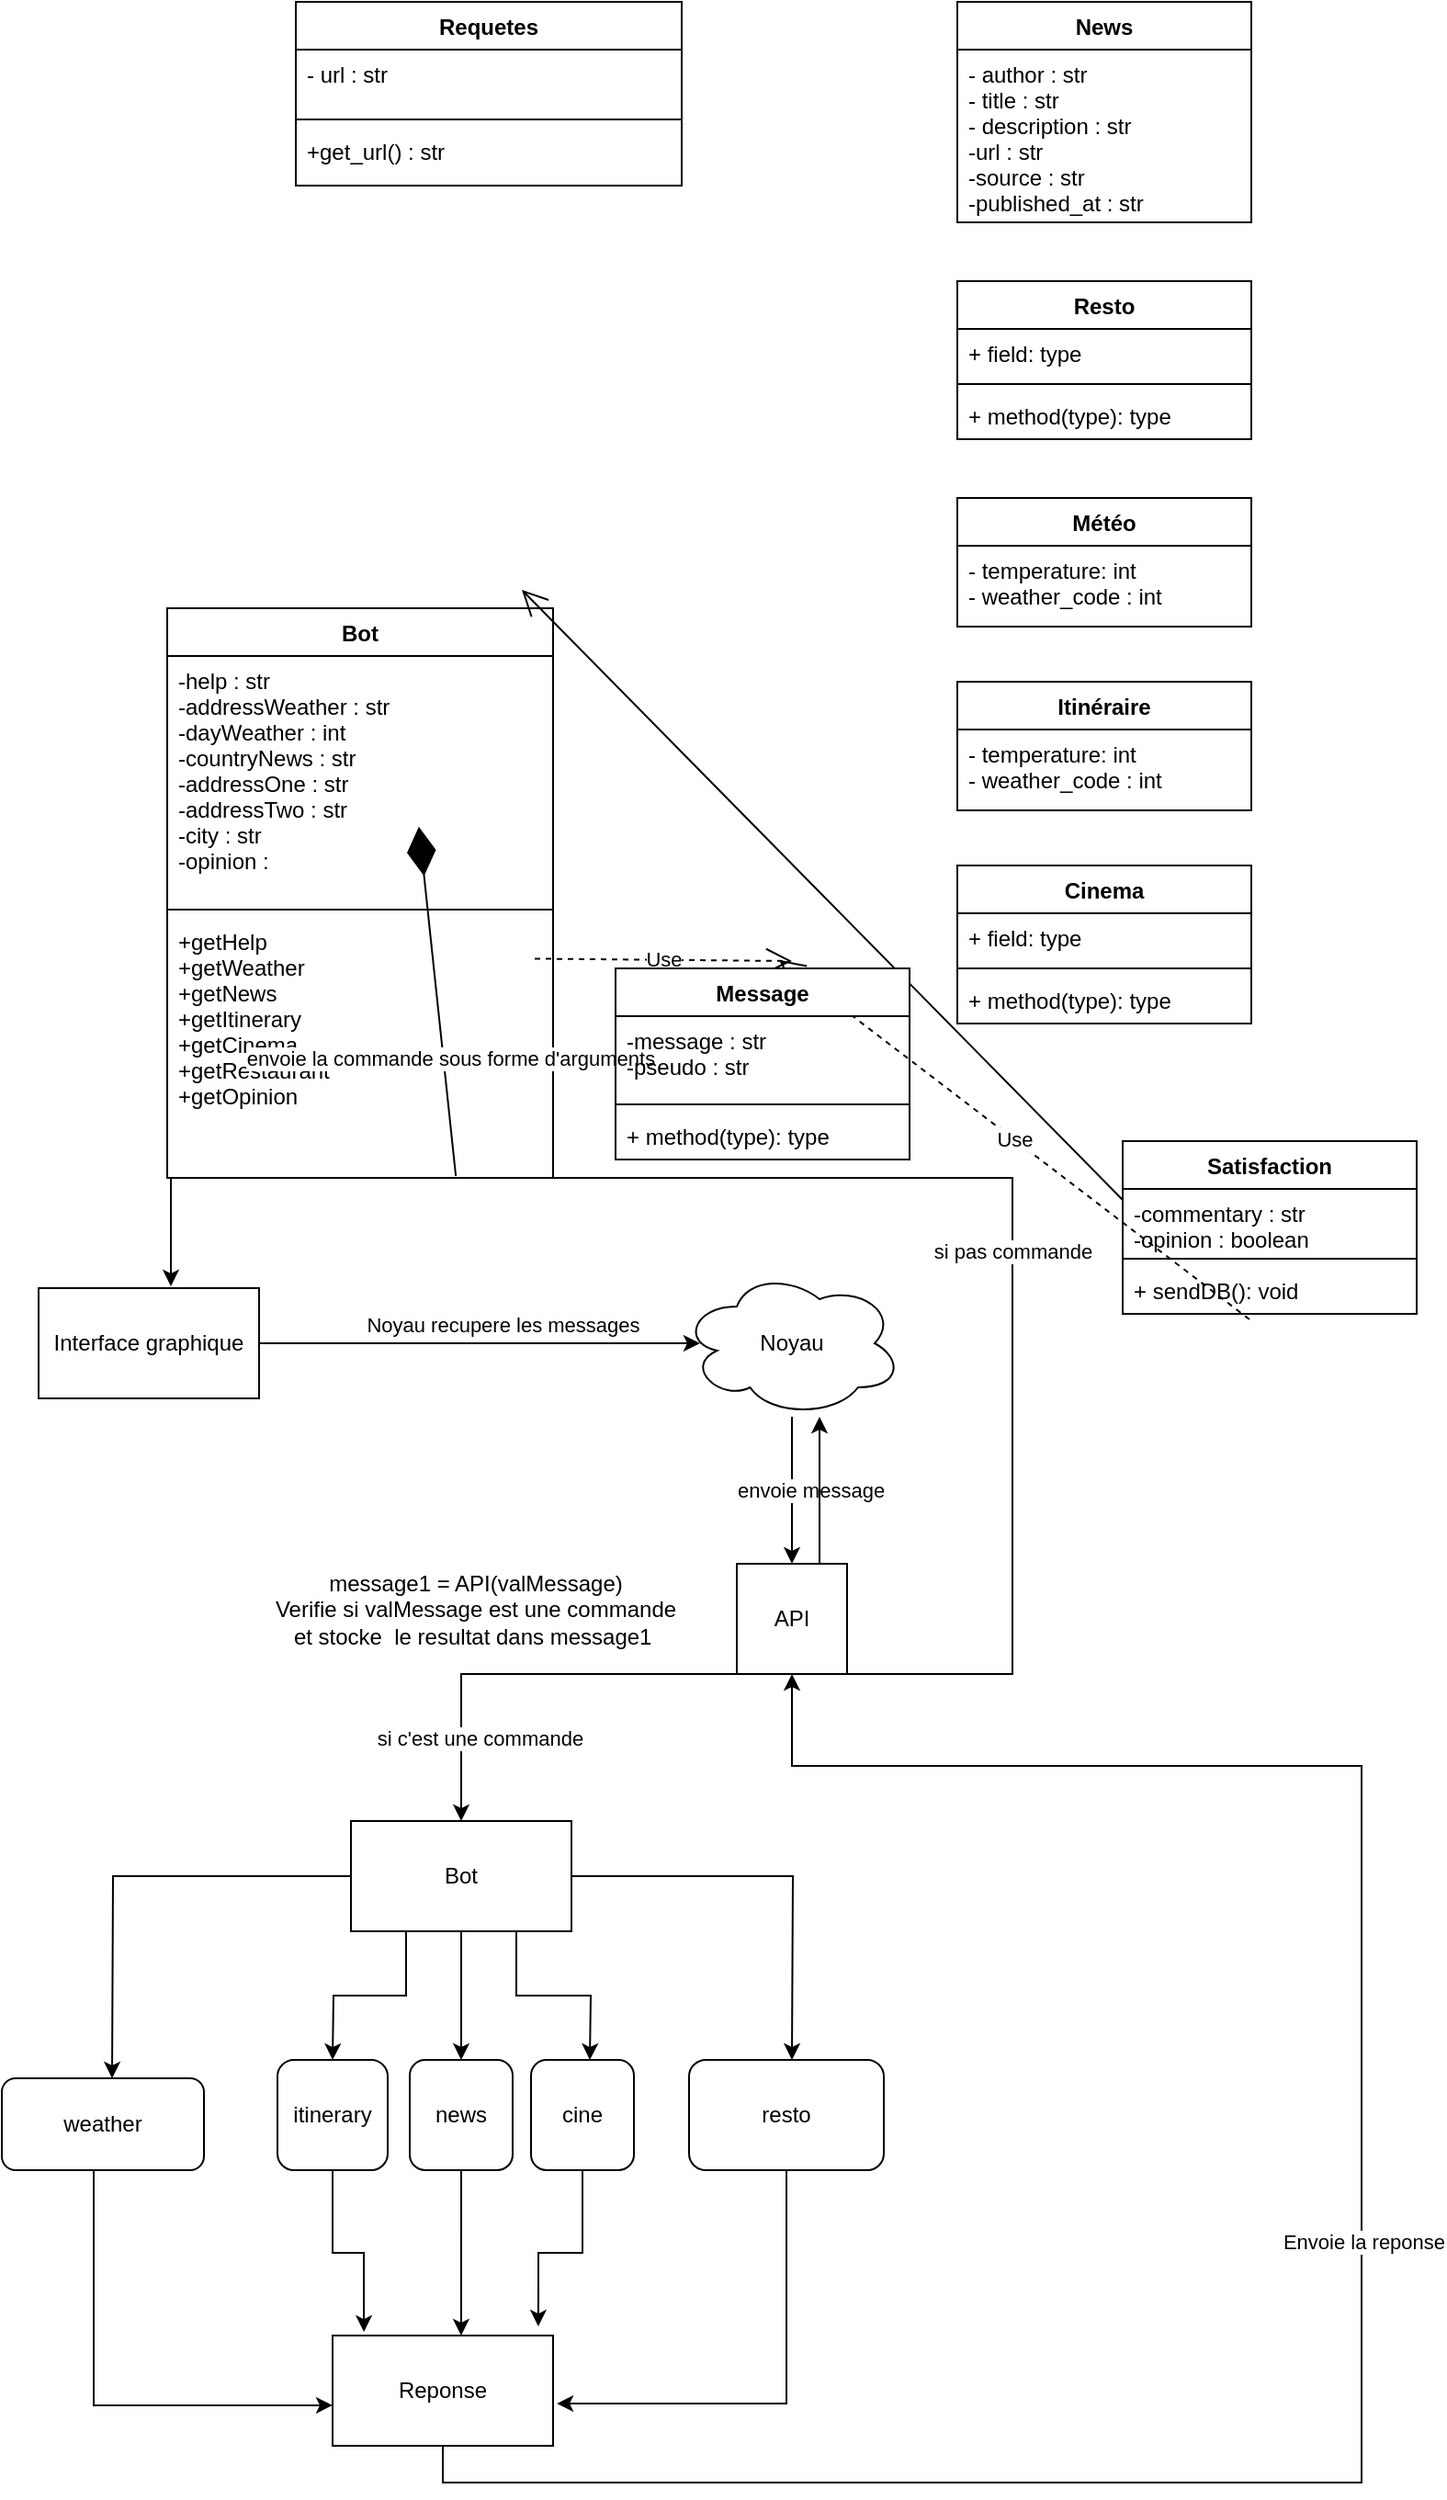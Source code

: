 <mxfile>
    <diagram id="3w-gU8xa_7xzFjALwwKF" name="Page-1">
        <mxGraphModel dx="777" dy="717" grid="1" gridSize="10" guides="1" tooltips="1" connect="1" arrows="1" fold="1" page="1" pageScale="1" pageWidth="827" pageHeight="1169" background="none" math="0" shadow="0">
            <root>
                <mxCell id="0"/>
                <mxCell id="1" parent="0"/>
                <mxCell id="uVOFdJ6WNoY2W5pdoe9P-5" value="Bot" style="swimlane;fontStyle=1;align=center;verticalAlign=top;childLayout=stackLayout;horizontal=1;startSize=26;horizontalStack=0;resizeParent=1;resizeParentMax=0;resizeLast=0;collapsible=1;marginBottom=0;" parent="1" vertex="1">
                    <mxGeometry x="90" y="330" width="210" height="310" as="geometry"/>
                </mxCell>
                <mxCell id="uVOFdJ6WNoY2W5pdoe9P-6" value="-help : str&#10;-addressWeather : str&#10;-dayWeather : int&#10;-countryNews : str&#10;-addressOne : str&#10;-addressTwo : str&#10;-city : str&#10;-opinion : " style="text;strokeColor=none;fillColor=none;align=left;verticalAlign=top;spacingLeft=4;spacingRight=4;overflow=hidden;rotatable=0;points=[[0,0.5],[1,0.5]];portConstraint=eastwest;" parent="uVOFdJ6WNoY2W5pdoe9P-5" vertex="1">
                    <mxGeometry y="26" width="210" height="134" as="geometry"/>
                </mxCell>
                <mxCell id="uVOFdJ6WNoY2W5pdoe9P-7" value="" style="line;strokeWidth=1;fillColor=none;align=left;verticalAlign=middle;spacingTop=-1;spacingLeft=3;spacingRight=3;rotatable=0;labelPosition=right;points=[];portConstraint=eastwest;" parent="uVOFdJ6WNoY2W5pdoe9P-5" vertex="1">
                    <mxGeometry y="160" width="210" height="8" as="geometry"/>
                </mxCell>
                <mxCell id="uVOFdJ6WNoY2W5pdoe9P-8" value="+getHelp&#10;+getWeather&#10;+getNews&#10;+getItinerary&#10;+getCinema&#10;+getRestaurant&#10;+getOpinion&#10;" style="text;strokeColor=none;fillColor=none;align=left;verticalAlign=top;spacingLeft=4;spacingRight=4;overflow=hidden;rotatable=0;points=[[0,0.5],[1,0.5]];portConstraint=eastwest;" parent="uVOFdJ6WNoY2W5pdoe9P-5" vertex="1">
                    <mxGeometry y="168" width="210" height="142" as="geometry"/>
                </mxCell>
                <mxCell id="uVOFdJ6WNoY2W5pdoe9P-25" value="Satisfaction" style="swimlane;fontStyle=1;align=center;verticalAlign=top;childLayout=stackLayout;horizontal=1;startSize=26;horizontalStack=0;resizeParent=1;resizeParentMax=0;resizeLast=0;collapsible=1;marginBottom=0;" parent="1" vertex="1">
                    <mxGeometry x="610" y="620" width="160" height="94" as="geometry"/>
                </mxCell>
                <mxCell id="uVOFdJ6WNoY2W5pdoe9P-26" value="-commentary : str &#10;-opinion : boolean&#10;" style="text;strokeColor=none;fillColor=none;align=left;verticalAlign=top;spacingLeft=4;spacingRight=4;overflow=hidden;rotatable=0;points=[[0,0.5],[1,0.5]];portConstraint=eastwest;" parent="uVOFdJ6WNoY2W5pdoe9P-25" vertex="1">
                    <mxGeometry y="26" width="160" height="34" as="geometry"/>
                </mxCell>
                <mxCell id="uVOFdJ6WNoY2W5pdoe9P-27" value="" style="line;strokeWidth=1;fillColor=none;align=left;verticalAlign=middle;spacingTop=-1;spacingLeft=3;spacingRight=3;rotatable=0;labelPosition=right;points=[];portConstraint=eastwest;" parent="uVOFdJ6WNoY2W5pdoe9P-25" vertex="1">
                    <mxGeometry y="60" width="160" height="8" as="geometry"/>
                </mxCell>
                <mxCell id="uVOFdJ6WNoY2W5pdoe9P-28" value="+ sendDB(): void" style="text;strokeColor=none;fillColor=none;align=left;verticalAlign=top;spacingLeft=4;spacingRight=4;overflow=hidden;rotatable=0;points=[[0,0.5],[1,0.5]];portConstraint=eastwest;" parent="uVOFdJ6WNoY2W5pdoe9P-25" vertex="1">
                    <mxGeometry y="68" width="160" height="26" as="geometry"/>
                </mxCell>
                <mxCell id="2" value="Météo" style="swimlane;fontStyle=1;align=center;verticalAlign=top;childLayout=stackLayout;horizontal=1;startSize=26;horizontalStack=0;resizeParent=1;resizeParentMax=0;resizeLast=0;collapsible=1;marginBottom=0;" parent="1" vertex="1">
                    <mxGeometry x="520" y="270" width="160" height="70" as="geometry"/>
                </mxCell>
                <mxCell id="3" value="- temperature: int&#10;- weather_code : int" style="text;strokeColor=none;fillColor=none;align=left;verticalAlign=top;spacingLeft=4;spacingRight=4;overflow=hidden;rotatable=0;points=[[0,0.5],[1,0.5]];portConstraint=eastwest;" parent="2" vertex="1">
                    <mxGeometry y="26" width="160" height="44" as="geometry"/>
                </mxCell>
                <mxCell id="11" value="" style="endArrow=open;endFill=1;endSize=12;html=1;exitX=0;exitY=0.176;exitDx=0;exitDy=0;exitPerimeter=0;" parent="1" source="uVOFdJ6WNoY2W5pdoe9P-26" edge="1">
                    <mxGeometry width="160" relative="1" as="geometry">
                        <mxPoint x="439" y="180" as="sourcePoint"/>
                        <mxPoint x="283" y="320" as="targetPoint"/>
                    </mxGeometry>
                </mxCell>
                <mxCell id="35" value="" style="endArrow=diamondThin;endFill=1;endSize=24;html=1;entryX=0.606;entryY=-0.008;entryDx=0;entryDy=0;entryPerimeter=0;exitX=0.748;exitY=0.993;exitDx=0;exitDy=0;exitPerimeter=0;" parent="1" source="uVOFdJ6WNoY2W5pdoe9P-8" edge="1">
                    <mxGeometry width="160" relative="1" as="geometry">
                        <mxPoint x="330" y="380" as="sourcePoint"/>
                        <mxPoint x="226.96" y="448.88" as="targetPoint"/>
                    </mxGeometry>
                </mxCell>
                <mxCell id="36" value="envoie la commande sous forme d'arguments" style="edgeLabel;html=1;align=center;verticalAlign=middle;resizable=0;points=[];" parent="35" connectable="0" vertex="1">
                    <mxGeometry x="-0.327" y="-3" relative="1" as="geometry">
                        <mxPoint as="offset"/>
                    </mxGeometry>
                </mxCell>
                <mxCell id="44" value="Use" style="endArrow=open;endSize=12;dashed=1;html=1;" parent="1" edge="1">
                    <mxGeometry width="160" relative="1" as="geometry">
                        <mxPoint x="290" y="520.727" as="sourcePoint"/>
                        <mxPoint x="430" y="522" as="targetPoint"/>
                    </mxGeometry>
                </mxCell>
                <mxCell id="45" value="Use" style="endArrow=open;endSize=12;dashed=1;html=1;exitX=0.431;exitY=1.115;exitDx=0;exitDy=0;exitPerimeter=0;entryX=0.556;entryY=-0.045;entryDx=0;entryDy=0;entryPerimeter=0;" parent="1" source="uVOFdJ6WNoY2W5pdoe9P-28" target="55" edge="1">
                    <mxGeometry width="160" relative="1" as="geometry">
                        <mxPoint x="410" y="290" as="sourcePoint"/>
                        <mxPoint x="515.8" y="456.68" as="targetPoint"/>
                    </mxGeometry>
                </mxCell>
                <mxCell id="47" value="News" style="swimlane;fontStyle=1;align=center;verticalAlign=top;childLayout=stackLayout;horizontal=1;startSize=26;horizontalStack=0;resizeParent=1;resizeParentMax=0;resizeLast=0;collapsible=1;marginBottom=0;" parent="1" vertex="1">
                    <mxGeometry x="520" width="160" height="120" as="geometry"/>
                </mxCell>
                <mxCell id="48" value="- author : str&#10;- title : str&#10;- description : str&#10;-url : str&#10;-source : str&#10;-published_at : str&#10;&#10;" style="text;strokeColor=none;fillColor=none;align=left;verticalAlign=top;spacingLeft=4;spacingRight=4;overflow=hidden;rotatable=0;points=[[0,0.5],[1,0.5]];portConstraint=eastwest;" parent="47" vertex="1">
                    <mxGeometry y="26" width="160" height="94" as="geometry"/>
                </mxCell>
                <mxCell id="49" value="Itinéraire" style="swimlane;fontStyle=1;align=center;verticalAlign=top;childLayout=stackLayout;horizontal=1;startSize=26;horizontalStack=0;resizeParent=1;resizeParentMax=0;resizeLast=0;collapsible=1;marginBottom=0;" parent="1" vertex="1">
                    <mxGeometry x="520" y="370" width="160" height="70" as="geometry"/>
                </mxCell>
                <mxCell id="50" value="- temperature: int&#10;- weather_code : int" style="text;strokeColor=none;fillColor=none;align=left;verticalAlign=top;spacingLeft=4;spacingRight=4;overflow=hidden;rotatable=0;points=[[0,0.5],[1,0.5]];portConstraint=eastwest;" parent="49" vertex="1">
                    <mxGeometry y="26" width="160" height="44" as="geometry"/>
                </mxCell>
                <mxCell id="55" value="Message" style="swimlane;fontStyle=1;align=center;verticalAlign=top;childLayout=stackLayout;horizontal=1;startSize=26;horizontalStack=0;resizeParent=1;resizeParentMax=0;resizeLast=0;collapsible=1;marginBottom=0;" parent="1" vertex="1">
                    <mxGeometry x="334" y="526" width="160" height="104" as="geometry"/>
                </mxCell>
                <mxCell id="56" value="-message : str&#10;-pseudo : str" style="text;strokeColor=none;fillColor=none;align=left;verticalAlign=top;spacingLeft=4;spacingRight=4;overflow=hidden;rotatable=0;points=[[0,0.5],[1,0.5]];portConstraint=eastwest;" parent="55" vertex="1">
                    <mxGeometry y="26" width="160" height="44" as="geometry"/>
                </mxCell>
                <mxCell id="57" value="" style="line;strokeWidth=1;fillColor=none;align=left;verticalAlign=middle;spacingTop=-1;spacingLeft=3;spacingRight=3;rotatable=0;labelPosition=right;points=[];portConstraint=eastwest;" parent="55" vertex="1">
                    <mxGeometry y="70" width="160" height="8" as="geometry"/>
                </mxCell>
                <mxCell id="58" value="+ method(type): type" style="text;strokeColor=none;fillColor=none;align=left;verticalAlign=top;spacingLeft=4;spacingRight=4;overflow=hidden;rotatable=0;points=[[0,0.5],[1,0.5]];portConstraint=eastwest;" parent="55" vertex="1">
                    <mxGeometry y="78" width="160" height="26" as="geometry"/>
                </mxCell>
                <mxCell id="60" value="Noyau recupere les messages&amp;nbsp;" style="edgeStyle=orthogonalEdgeStyle;rounded=0;orthogonalLoop=1;jettySize=auto;html=1;entryX=0.083;entryY=0.5;entryDx=0;entryDy=0;entryPerimeter=0;" parent="1" source="59" target="84" edge="1">
                    <mxGeometry x="0.111" y="10" relative="1" as="geometry">
                        <mxPoint x="374" y="730" as="targetPoint"/>
                        <mxPoint as="offset"/>
                    </mxGeometry>
                </mxCell>
                <mxCell id="59" value="Interface graphique" style="rounded=0;whiteSpace=wrap;html=1;" parent="1" vertex="1">
                    <mxGeometry x="20" y="700" width="120" height="60" as="geometry"/>
                </mxCell>
                <mxCell id="63" value="envoie message" style="edgeStyle=orthogonalEdgeStyle;rounded=0;orthogonalLoop=1;jettySize=auto;html=1;" parent="1" source="84" target="64" edge="1">
                    <mxGeometry y="10" relative="1" as="geometry">
                        <mxPoint x="414" y="890" as="targetPoint"/>
                        <mxPoint x="414" y="770" as="sourcePoint"/>
                        <Array as="points"/>
                        <mxPoint as="offset"/>
                    </mxGeometry>
                </mxCell>
                <mxCell id="65" value="si c'est une commande" style="edgeStyle=orthogonalEdgeStyle;rounded=0;orthogonalLoop=1;jettySize=auto;html=1;exitX=0;exitY=1;exitDx=0;exitDy=0;entryX=0.5;entryY=0;entryDx=0;entryDy=0;" parent="1" source="64" target="67" edge="1">
                    <mxGeometry x="0.61" y="10" relative="1" as="geometry">
                        <mxPoint x="290" y="970" as="targetPoint"/>
                        <Array as="points">
                            <mxPoint x="250" y="910"/>
                        </Array>
                        <mxPoint as="offset"/>
                    </mxGeometry>
                </mxCell>
                <mxCell id="66" style="edgeStyle=orthogonalEdgeStyle;rounded=0;orthogonalLoop=1;jettySize=auto;html=1;exitX=1;exitY=1;exitDx=0;exitDy=0;entryX=0.6;entryY=-0.017;entryDx=0;entryDy=0;entryPerimeter=0;" parent="1" source="64" target="59" edge="1">
                    <mxGeometry relative="1" as="geometry">
                        <mxPoint x="550" y="630" as="targetPoint"/>
                        <Array as="points">
                            <mxPoint x="550" y="910"/>
                            <mxPoint x="550" y="640"/>
                            <mxPoint x="92" y="640"/>
                        </Array>
                    </mxGeometry>
                </mxCell>
                <mxCell id="68" value="si pas commande" style="edgeLabel;html=1;align=center;verticalAlign=middle;resizable=0;points=[];" parent="66" connectable="0" vertex="1">
                    <mxGeometry x="-0.747" y="3" relative="1" as="geometry">
                        <mxPoint x="3" y="-209" as="offset"/>
                    </mxGeometry>
                </mxCell>
                <mxCell id="93" style="edgeStyle=orthogonalEdgeStyle;rounded=0;orthogonalLoop=1;jettySize=auto;html=1;exitX=0.75;exitY=0;exitDx=0;exitDy=0;entryX=0.625;entryY=1;entryDx=0;entryDy=0;entryPerimeter=0;" parent="1" source="64" target="84" edge="1">
                    <mxGeometry relative="1" as="geometry"/>
                </mxCell>
                <mxCell id="64" value="API&lt;br&gt;" style="whiteSpace=wrap;html=1;aspect=fixed;" parent="1" vertex="1">
                    <mxGeometry x="400" y="850" width="60" height="60" as="geometry"/>
                </mxCell>
                <mxCell id="71" style="edgeStyle=orthogonalEdgeStyle;rounded=0;orthogonalLoop=1;jettySize=auto;html=1;" parent="1" source="67" edge="1">
                    <mxGeometry relative="1" as="geometry">
                        <mxPoint x="60" y="1130" as="targetPoint"/>
                    </mxGeometry>
                </mxCell>
                <mxCell id="72" style="edgeStyle=orthogonalEdgeStyle;rounded=0;orthogonalLoop=1;jettySize=auto;html=1;" parent="1" source="67" edge="1">
                    <mxGeometry relative="1" as="geometry">
                        <mxPoint x="250" y="1120" as="targetPoint"/>
                    </mxGeometry>
                </mxCell>
                <mxCell id="73" style="edgeStyle=orthogonalEdgeStyle;rounded=0;orthogonalLoop=1;jettySize=auto;html=1;" parent="1" source="67" edge="1">
                    <mxGeometry relative="1" as="geometry">
                        <mxPoint x="430" y="1120" as="targetPoint"/>
                    </mxGeometry>
                </mxCell>
                <mxCell id="75" style="edgeStyle=orthogonalEdgeStyle;rounded=0;orthogonalLoop=1;jettySize=auto;html=1;exitX=0.25;exitY=1;exitDx=0;exitDy=0;" parent="1" source="67" edge="1">
                    <mxGeometry relative="1" as="geometry">
                        <mxPoint x="180" y="1120" as="targetPoint"/>
                    </mxGeometry>
                </mxCell>
                <mxCell id="76" style="edgeStyle=orthogonalEdgeStyle;rounded=0;orthogonalLoop=1;jettySize=auto;html=1;exitX=0.75;exitY=1;exitDx=0;exitDy=0;" parent="1" source="67" edge="1">
                    <mxGeometry relative="1" as="geometry">
                        <mxPoint x="320" y="1120" as="targetPoint"/>
                    </mxGeometry>
                </mxCell>
                <mxCell id="67" value="Bot" style="rounded=0;whiteSpace=wrap;html=1;" parent="1" vertex="1">
                    <mxGeometry x="190" y="990" width="120" height="60" as="geometry"/>
                </mxCell>
                <mxCell id="70" value="message1 = API(valMessage)&lt;br&gt;Verifie si valMessage est une commande et stocke&amp;nbsp; le resultat dans message1&amp;nbsp;" style="text;html=1;strokeColor=none;fillColor=none;align=center;verticalAlign=middle;whiteSpace=wrap;rounded=0;" parent="1" vertex="1">
                    <mxGeometry x="142" y="830" width="232" height="90" as="geometry"/>
                </mxCell>
                <mxCell id="86" style="edgeStyle=orthogonalEdgeStyle;rounded=0;orthogonalLoop=1;jettySize=auto;html=1;entryX=0;entryY=0.633;entryDx=0;entryDy=0;entryPerimeter=0;" parent="1" source="74" target="85" edge="1">
                    <mxGeometry relative="1" as="geometry">
                        <mxPoint x="170" y="1310" as="targetPoint"/>
                        <Array as="points">
                            <mxPoint x="50" y="1308"/>
                        </Array>
                    </mxGeometry>
                </mxCell>
                <mxCell id="74" value="weather" style="rounded=1;whiteSpace=wrap;html=1;" parent="1" vertex="1">
                    <mxGeometry y="1130" width="110" height="50" as="geometry"/>
                </mxCell>
                <mxCell id="87" style="edgeStyle=orthogonalEdgeStyle;rounded=0;orthogonalLoop=1;jettySize=auto;html=1;exitX=0.5;exitY=1;exitDx=0;exitDy=0;entryX=0.142;entryY=-0.033;entryDx=0;entryDy=0;entryPerimeter=0;" parent="1" source="78" target="85" edge="1">
                    <mxGeometry relative="1" as="geometry"/>
                </mxCell>
                <mxCell id="78" value="itinerary" style="rounded=1;whiteSpace=wrap;html=1;" parent="1" vertex="1">
                    <mxGeometry x="150" y="1120" width="60" height="60" as="geometry"/>
                </mxCell>
                <mxCell id="88" style="edgeStyle=orthogonalEdgeStyle;rounded=0;orthogonalLoop=1;jettySize=auto;html=1;exitX=0.5;exitY=1;exitDx=0;exitDy=0;entryX=0.583;entryY=0;entryDx=0;entryDy=0;entryPerimeter=0;" parent="1" source="79" target="85" edge="1">
                    <mxGeometry relative="1" as="geometry"/>
                </mxCell>
                <mxCell id="79" value="news" style="rounded=1;whiteSpace=wrap;html=1;" parent="1" vertex="1">
                    <mxGeometry x="222" y="1120" width="56" height="60" as="geometry"/>
                </mxCell>
                <mxCell id="89" style="edgeStyle=orthogonalEdgeStyle;rounded=0;orthogonalLoop=1;jettySize=auto;html=1;exitX=0.5;exitY=1;exitDx=0;exitDy=0;entryX=0.933;entryY=-0.083;entryDx=0;entryDy=0;entryPerimeter=0;" parent="1" source="81" target="85" edge="1">
                    <mxGeometry relative="1" as="geometry"/>
                </mxCell>
                <mxCell id="81" value="cine" style="rounded=1;whiteSpace=wrap;html=1;" parent="1" vertex="1">
                    <mxGeometry x="288" y="1120" width="56" height="60" as="geometry"/>
                </mxCell>
                <mxCell id="90" style="edgeStyle=orthogonalEdgeStyle;rounded=0;orthogonalLoop=1;jettySize=auto;html=1;exitX=0.5;exitY=1;exitDx=0;exitDy=0;entryX=1.017;entryY=0.617;entryDx=0;entryDy=0;entryPerimeter=0;" parent="1" source="82" target="85" edge="1">
                    <mxGeometry relative="1" as="geometry">
                        <Array as="points">
                            <mxPoint x="427" y="1307"/>
                        </Array>
                    </mxGeometry>
                </mxCell>
                <mxCell id="82" value="resto" style="rounded=1;whiteSpace=wrap;html=1;" parent="1" vertex="1">
                    <mxGeometry x="374" y="1120" width="106" height="60" as="geometry"/>
                </mxCell>
                <mxCell id="84" value="Noyau" style="ellipse;shape=cloud;whiteSpace=wrap;html=1;" parent="1" vertex="1">
                    <mxGeometry x="370" y="690" width="120" height="80" as="geometry"/>
                </mxCell>
                <mxCell id="91" style="edgeStyle=orthogonalEdgeStyle;rounded=0;orthogonalLoop=1;jettySize=auto;html=1;exitX=0.5;exitY=1;exitDx=0;exitDy=0;entryX=0.5;entryY=1;entryDx=0;entryDy=0;" parent="1" source="85" target="64" edge="1">
                    <mxGeometry relative="1" as="geometry">
                        <mxPoint x="560" y="1230" as="targetPoint"/>
                        <Array as="points">
                            <mxPoint x="240" y="1350"/>
                            <mxPoint x="740" y="1350"/>
                            <mxPoint x="740" y="960"/>
                            <mxPoint x="430" y="960"/>
                        </Array>
                    </mxGeometry>
                </mxCell>
                <mxCell id="92" value="Envoie la reponse" style="edgeLabel;html=1;align=center;verticalAlign=middle;resizable=0;points=[];" parent="91" connectable="0" vertex="1">
                    <mxGeometry x="0.026" y="-1" relative="1" as="geometry">
                        <mxPoint as="offset"/>
                    </mxGeometry>
                </mxCell>
                <mxCell id="85" value="Reponse" style="rounded=0;whiteSpace=wrap;html=1;" parent="1" vertex="1">
                    <mxGeometry x="180" y="1270" width="120" height="60" as="geometry"/>
                </mxCell>
                <mxCell id="94" value="Requetes" style="swimlane;fontStyle=1;align=center;verticalAlign=top;childLayout=stackLayout;horizontal=1;startSize=26;horizontalStack=0;resizeParent=1;resizeParentMax=0;resizeLast=0;collapsible=1;marginBottom=0;" vertex="1" parent="1">
                    <mxGeometry x="160" width="210" height="100" as="geometry"/>
                </mxCell>
                <mxCell id="95" value="- url : str" style="text;strokeColor=none;fillColor=none;align=left;verticalAlign=top;spacingLeft=4;spacingRight=4;overflow=hidden;rotatable=0;points=[[0,0.5],[1,0.5]];portConstraint=eastwest;" vertex="1" parent="94">
                    <mxGeometry y="26" width="210" height="34" as="geometry"/>
                </mxCell>
                <mxCell id="96" value="" style="line;strokeWidth=1;fillColor=none;align=left;verticalAlign=middle;spacingTop=-1;spacingLeft=3;spacingRight=3;rotatable=0;labelPosition=right;points=[];portConstraint=eastwest;" vertex="1" parent="94">
                    <mxGeometry y="60" width="210" height="8" as="geometry"/>
                </mxCell>
                <mxCell id="97" value="+get_url() : str" style="text;strokeColor=none;fillColor=none;align=left;verticalAlign=top;spacingLeft=4;spacingRight=4;overflow=hidden;rotatable=0;points=[[0,0.5],[1,0.5]];portConstraint=eastwest;" vertex="1" parent="94">
                    <mxGeometry y="68" width="210" height="32" as="geometry"/>
                </mxCell>
                <mxCell id="98" value="Resto" style="swimlane;fontStyle=1;align=center;verticalAlign=top;childLayout=stackLayout;horizontal=1;startSize=26;horizontalStack=0;resizeParent=1;resizeParentMax=0;resizeLast=0;collapsible=1;marginBottom=0;" vertex="1" parent="1">
                    <mxGeometry x="520" y="152" width="160" height="86" as="geometry"/>
                </mxCell>
                <mxCell id="99" value="+ field: type" style="text;strokeColor=none;fillColor=none;align=left;verticalAlign=top;spacingLeft=4;spacingRight=4;overflow=hidden;rotatable=0;points=[[0,0.5],[1,0.5]];portConstraint=eastwest;" vertex="1" parent="98">
                    <mxGeometry y="26" width="160" height="26" as="geometry"/>
                </mxCell>
                <mxCell id="100" value="" style="line;strokeWidth=1;fillColor=none;align=left;verticalAlign=middle;spacingTop=-1;spacingLeft=3;spacingRight=3;rotatable=0;labelPosition=right;points=[];portConstraint=eastwest;" vertex="1" parent="98">
                    <mxGeometry y="52" width="160" height="8" as="geometry"/>
                </mxCell>
                <mxCell id="101" value="+ method(type): type" style="text;strokeColor=none;fillColor=none;align=left;verticalAlign=top;spacingLeft=4;spacingRight=4;overflow=hidden;rotatable=0;points=[[0,0.5],[1,0.5]];portConstraint=eastwest;" vertex="1" parent="98">
                    <mxGeometry y="60" width="160" height="26" as="geometry"/>
                </mxCell>
                <mxCell id="102" value="Cinema" style="swimlane;fontStyle=1;align=center;verticalAlign=top;childLayout=stackLayout;horizontal=1;startSize=26;horizontalStack=0;resizeParent=1;resizeParentMax=0;resizeLast=0;collapsible=1;marginBottom=0;" vertex="1" parent="1">
                    <mxGeometry x="520" y="470" width="160" height="86" as="geometry"/>
                </mxCell>
                <mxCell id="103" value="+ field: type" style="text;strokeColor=none;fillColor=none;align=left;verticalAlign=top;spacingLeft=4;spacingRight=4;overflow=hidden;rotatable=0;points=[[0,0.5],[1,0.5]];portConstraint=eastwest;" vertex="1" parent="102">
                    <mxGeometry y="26" width="160" height="26" as="geometry"/>
                </mxCell>
                <mxCell id="104" value="" style="line;strokeWidth=1;fillColor=none;align=left;verticalAlign=middle;spacingTop=-1;spacingLeft=3;spacingRight=3;rotatable=0;labelPosition=right;points=[];portConstraint=eastwest;" vertex="1" parent="102">
                    <mxGeometry y="52" width="160" height="8" as="geometry"/>
                </mxCell>
                <mxCell id="105" value="+ method(type): type" style="text;strokeColor=none;fillColor=none;align=left;verticalAlign=top;spacingLeft=4;spacingRight=4;overflow=hidden;rotatable=0;points=[[0,0.5],[1,0.5]];portConstraint=eastwest;" vertex="1" parent="102">
                    <mxGeometry y="60" width="160" height="26" as="geometry"/>
                </mxCell>
            </root>
        </mxGraphModel>
    </diagram>
</mxfile>